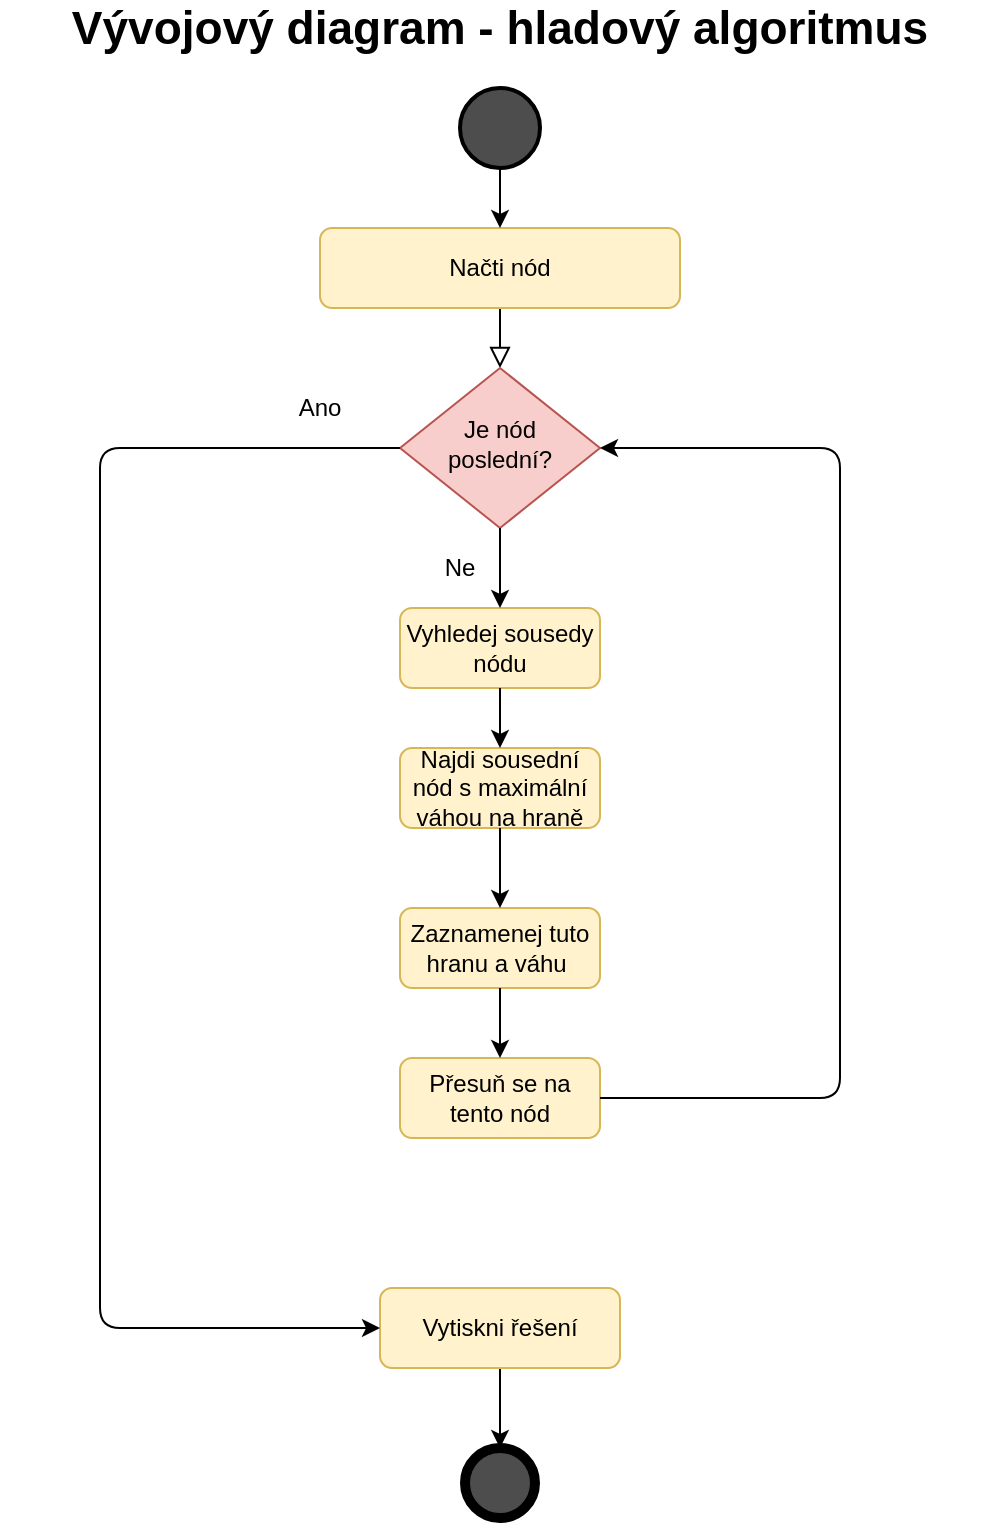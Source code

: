 <mxfile version="14.9.3" type="github">
  <diagram id="C5RBs43oDa-KdzZeNtuy" name="Page-1">
    <mxGraphModel dx="2009" dy="675" grid="1" gridSize="10" guides="1" tooltips="1" connect="1" arrows="1" fold="1" page="1" pageScale="1" pageWidth="827" pageHeight="1169" math="0" shadow="0">
      <root>
        <mxCell id="WIyWlLk6GJQsqaUBKTNV-0" />
        <mxCell id="WIyWlLk6GJQsqaUBKTNV-1" parent="WIyWlLk6GJQsqaUBKTNV-0" />
        <mxCell id="Z0eeQyFg3IP7Dgut4sTU-0" value="" style="rounded=0;html=1;jettySize=auto;orthogonalLoop=1;fontSize=11;endArrow=block;endFill=0;endSize=8;strokeWidth=1;shadow=0;labelBackgroundColor=none;edgeStyle=orthogonalEdgeStyle;entryX=0.5;entryY=0;entryDx=0;entryDy=0;" edge="1" parent="WIyWlLk6GJQsqaUBKTNV-1" source="Z0eeQyFg3IP7Dgut4sTU-1">
          <mxGeometry relative="1" as="geometry">
            <mxPoint x="240" y="200" as="targetPoint" />
          </mxGeometry>
        </mxCell>
        <mxCell id="Z0eeQyFg3IP7Dgut4sTU-1" value="Načti nód" style="rounded=1;whiteSpace=wrap;html=1;fontSize=12;glass=0;strokeWidth=1;shadow=0;fillColor=#fff2cc;strokeColor=#d6b656;" vertex="1" parent="WIyWlLk6GJQsqaUBKTNV-1">
          <mxGeometry x="150" y="130" width="180" height="40" as="geometry" />
        </mxCell>
        <mxCell id="Z0eeQyFg3IP7Dgut4sTU-2" value="" style="edgeStyle=orthogonalEdgeStyle;rounded=0;orthogonalLoop=1;jettySize=auto;html=1;" edge="1" parent="WIyWlLk6GJQsqaUBKTNV-1" source="Z0eeQyFg3IP7Dgut4sTU-3" target="Z0eeQyFg3IP7Dgut4sTU-1">
          <mxGeometry relative="1" as="geometry" />
        </mxCell>
        <mxCell id="Z0eeQyFg3IP7Dgut4sTU-3" value="" style="strokeWidth=2;html=1;shape=mxgraph.flowchart.start_2;whiteSpace=wrap;fillColor=#4D4D4D;" vertex="1" parent="WIyWlLk6GJQsqaUBKTNV-1">
          <mxGeometry x="220" y="60" width="40" height="40" as="geometry" />
        </mxCell>
        <mxCell id="Z0eeQyFg3IP7Dgut4sTU-4" value="" style="shape=ellipse;html=1;dashed=0;whitespace=wrap;aspect=fixed;strokeWidth=5;perimeter=ellipsePerimeter;fillColor=#4D4D4D;" vertex="1" parent="WIyWlLk6GJQsqaUBKTNV-1">
          <mxGeometry x="222.5" y="740" width="35" height="35" as="geometry" />
        </mxCell>
        <mxCell id="Z0eeQyFg3IP7Dgut4sTU-5" value="" style="edgeStyle=orthogonalEdgeStyle;rounded=0;orthogonalLoop=1;jettySize=auto;html=1;" edge="1" parent="WIyWlLk6GJQsqaUBKTNV-1" source="Z0eeQyFg3IP7Dgut4sTU-6" target="Z0eeQyFg3IP7Dgut4sTU-4">
          <mxGeometry relative="1" as="geometry" />
        </mxCell>
        <mxCell id="Z0eeQyFg3IP7Dgut4sTU-6" value="Vytiskni řešení" style="rounded=1;whiteSpace=wrap;html=1;fontSize=12;glass=0;strokeWidth=1;shadow=0;fillColor=#fff2cc;strokeColor=#d6b656;" vertex="1" parent="WIyWlLk6GJQsqaUBKTNV-1">
          <mxGeometry x="180" y="660" width="120" height="40" as="geometry" />
        </mxCell>
        <mxCell id="Z0eeQyFg3IP7Dgut4sTU-8" value="Ano" style="text;html=1;strokeColor=none;fillColor=none;align=center;verticalAlign=middle;whiteSpace=wrap;rounded=0;" vertex="1" parent="WIyWlLk6GJQsqaUBKTNV-1">
          <mxGeometry x="130" y="210" width="40" height="20" as="geometry" />
        </mxCell>
        <mxCell id="Z0eeQyFg3IP7Dgut4sTU-13" value="Vývojový diagram - hladový algoritmus" style="text;html=1;strokeColor=none;fillColor=none;align=center;verticalAlign=middle;whiteSpace=wrap;rounded=0;fontSize=23;fontStyle=1" vertex="1" parent="WIyWlLk6GJQsqaUBKTNV-1">
          <mxGeometry x="-10" y="20" width="500" height="20" as="geometry" />
        </mxCell>
        <mxCell id="Z0eeQyFg3IP7Dgut4sTU-16" value="Je nód poslední?" style="rhombus;whiteSpace=wrap;html=1;shadow=0;fontFamily=Helvetica;fontSize=12;align=center;strokeWidth=1;spacing=6;spacingTop=-4;fillColor=#f8cecc;strokeColor=#b85450;" vertex="1" parent="WIyWlLk6GJQsqaUBKTNV-1">
          <mxGeometry x="190" y="200" width="100" height="80" as="geometry" />
        </mxCell>
        <mxCell id="Z0eeQyFg3IP7Dgut4sTU-18" value="Ne" style="text;html=1;strokeColor=none;fillColor=none;align=center;verticalAlign=middle;whiteSpace=wrap;rounded=0;" vertex="1" parent="WIyWlLk6GJQsqaUBKTNV-1">
          <mxGeometry x="200" y="290" width="40" height="20" as="geometry" />
        </mxCell>
        <mxCell id="Z0eeQyFg3IP7Dgut4sTU-19" value="" style="endArrow=classic;html=1;fontSize=23;exitX=0;exitY=0.5;exitDx=0;exitDy=0;entryX=0;entryY=0.5;entryDx=0;entryDy=0;" edge="1" parent="WIyWlLk6GJQsqaUBKTNV-1" source="Z0eeQyFg3IP7Dgut4sTU-16" target="Z0eeQyFg3IP7Dgut4sTU-6">
          <mxGeometry width="50" height="50" relative="1" as="geometry">
            <mxPoint x="200" y="240" as="sourcePoint" />
            <mxPoint x="50" y="698" as="targetPoint" />
            <Array as="points">
              <mxPoint x="40" y="240" />
              <mxPoint x="40" y="680" />
            </Array>
          </mxGeometry>
        </mxCell>
        <mxCell id="Z0eeQyFg3IP7Dgut4sTU-20" value="Vyhledej sousedy nódu" style="rounded=1;whiteSpace=wrap;html=1;fontSize=12;glass=0;strokeWidth=1;shadow=0;fillColor=#fff2cc;strokeColor=#d6b656;" vertex="1" parent="WIyWlLk6GJQsqaUBKTNV-1">
          <mxGeometry x="190" y="320" width="100" height="40" as="geometry" />
        </mxCell>
        <mxCell id="Z0eeQyFg3IP7Dgut4sTU-25" value="Najdi sousední nód s maximální váhou na hraně" style="rounded=1;whiteSpace=wrap;html=1;fontSize=12;glass=0;strokeWidth=1;shadow=0;fillColor=#fff2cc;strokeColor=#d6b656;" vertex="1" parent="WIyWlLk6GJQsqaUBKTNV-1">
          <mxGeometry x="190" y="390" width="100" height="40" as="geometry" />
        </mxCell>
        <mxCell id="Z0eeQyFg3IP7Dgut4sTU-28" value="" style="endArrow=classic;html=1;exitX=0.5;exitY=1;exitDx=0;exitDy=0;" edge="1" parent="WIyWlLk6GJQsqaUBKTNV-1" source="Z0eeQyFg3IP7Dgut4sTU-16">
          <mxGeometry width="50" height="50" relative="1" as="geometry">
            <mxPoint x="390" y="290" as="sourcePoint" />
            <mxPoint x="240" y="320" as="targetPoint" />
          </mxGeometry>
        </mxCell>
        <mxCell id="Z0eeQyFg3IP7Dgut4sTU-29" value="" style="endArrow=classic;html=1;exitX=0.5;exitY=1;exitDx=0;exitDy=0;entryX=0.5;entryY=0;entryDx=0;entryDy=0;" edge="1" parent="WIyWlLk6GJQsqaUBKTNV-1" source="Z0eeQyFg3IP7Dgut4sTU-20" target="Z0eeQyFg3IP7Dgut4sTU-25">
          <mxGeometry width="50" height="50" relative="1" as="geometry">
            <mxPoint x="390" y="290" as="sourcePoint" />
            <mxPoint x="440" y="240" as="targetPoint" />
          </mxGeometry>
        </mxCell>
        <mxCell id="Z0eeQyFg3IP7Dgut4sTU-30" value="Přesuň se na tento nód" style="rounded=1;whiteSpace=wrap;html=1;fontSize=12;glass=0;strokeWidth=1;shadow=0;fillColor=#fff2cc;strokeColor=#d6b656;" vertex="1" parent="WIyWlLk6GJQsqaUBKTNV-1">
          <mxGeometry x="190" y="545" width="100" height="40" as="geometry" />
        </mxCell>
        <mxCell id="Z0eeQyFg3IP7Dgut4sTU-31" value="Zaznamenej tuto hranu a váhu&amp;nbsp;" style="rounded=1;whiteSpace=wrap;html=1;fontSize=12;glass=0;strokeWidth=1;shadow=0;fillColor=#fff2cc;strokeColor=#d6b656;" vertex="1" parent="WIyWlLk6GJQsqaUBKTNV-1">
          <mxGeometry x="190" y="470" width="100" height="40" as="geometry" />
        </mxCell>
        <mxCell id="Z0eeQyFg3IP7Dgut4sTU-32" value="" style="endArrow=classic;html=1;exitX=0.5;exitY=1;exitDx=0;exitDy=0;" edge="1" parent="WIyWlLk6GJQsqaUBKTNV-1" source="Z0eeQyFg3IP7Dgut4sTU-25" target="Z0eeQyFg3IP7Dgut4sTU-31">
          <mxGeometry width="50" height="50" relative="1" as="geometry">
            <mxPoint x="390" y="390" as="sourcePoint" />
            <mxPoint x="440" y="340" as="targetPoint" />
            <Array as="points" />
          </mxGeometry>
        </mxCell>
        <mxCell id="Z0eeQyFg3IP7Dgut4sTU-33" value="" style="endArrow=classic;html=1;exitX=1;exitY=0.5;exitDx=0;exitDy=0;entryX=1;entryY=0.5;entryDx=0;entryDy=0;" edge="1" parent="WIyWlLk6GJQsqaUBKTNV-1" source="Z0eeQyFg3IP7Dgut4sTU-30" target="Z0eeQyFg3IP7Dgut4sTU-16">
          <mxGeometry width="50" height="50" relative="1" as="geometry">
            <mxPoint x="370" y="570" as="sourcePoint" />
            <mxPoint x="410" y="250" as="targetPoint" />
            <Array as="points">
              <mxPoint x="410" y="565" />
              <mxPoint x="410" y="240" />
            </Array>
          </mxGeometry>
        </mxCell>
        <mxCell id="Z0eeQyFg3IP7Dgut4sTU-34" value="" style="endArrow=classic;html=1;exitX=0.5;exitY=1;exitDx=0;exitDy=0;" edge="1" parent="WIyWlLk6GJQsqaUBKTNV-1" source="Z0eeQyFg3IP7Dgut4sTU-31" target="Z0eeQyFg3IP7Dgut4sTU-30">
          <mxGeometry width="50" height="50" relative="1" as="geometry">
            <mxPoint x="390" y="390" as="sourcePoint" />
            <mxPoint x="440" y="340" as="targetPoint" />
          </mxGeometry>
        </mxCell>
      </root>
    </mxGraphModel>
  </diagram>
</mxfile>
